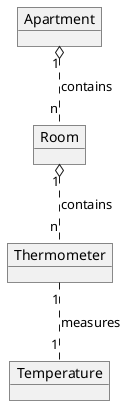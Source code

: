@startuml
object Apartment
object Room
object Thermometer
object Temperature

Apartment "1" o.. "n" Room : contains
Room "1" o.. "n" Thermometer : contains
Thermometer "1" .. "1" Temperature : measures
@enduml
